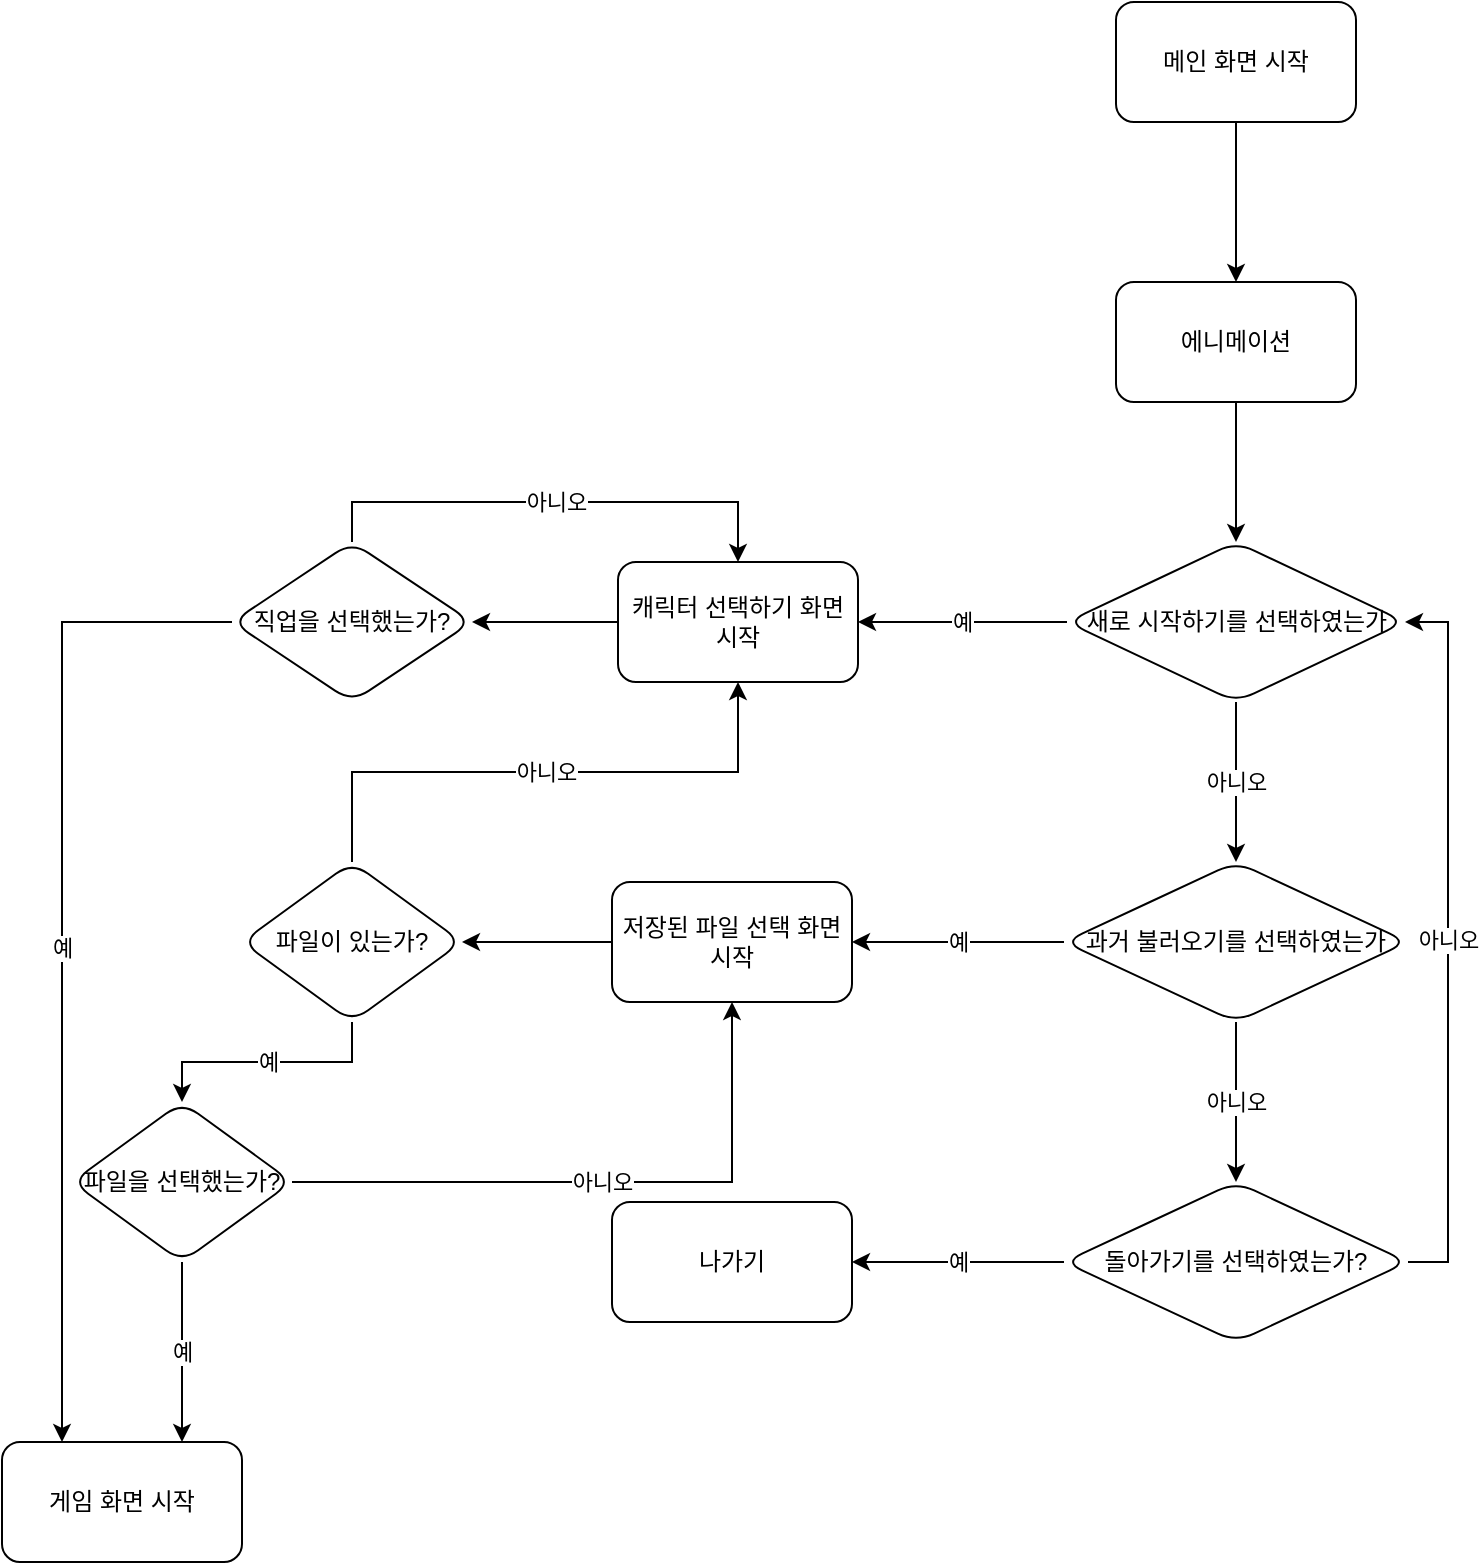 <mxfile version="24.7.8">
  <diagram id="C5RBs43oDa-KdzZeNtuy" name="Page-1">
    <mxGraphModel dx="1883" dy="1149" grid="1" gridSize="10" guides="1" tooltips="1" connect="1" arrows="1" fold="1" page="1" pageScale="1" pageWidth="827" pageHeight="1169" math="0" shadow="0">
      <root>
        <mxCell id="WIyWlLk6GJQsqaUBKTNV-0" />
        <mxCell id="WIyWlLk6GJQsqaUBKTNV-1" parent="WIyWlLk6GJQsqaUBKTNV-0" />
        <mxCell id="aiz9NVA0Y3OCllCTxsPK-2" value="" style="edgeStyle=orthogonalEdgeStyle;rounded=0;orthogonalLoop=1;jettySize=auto;html=1;" edge="1" parent="WIyWlLk6GJQsqaUBKTNV-1" source="aiz9NVA0Y3OCllCTxsPK-0" target="aiz9NVA0Y3OCllCTxsPK-1">
          <mxGeometry relative="1" as="geometry" />
        </mxCell>
        <mxCell id="aiz9NVA0Y3OCllCTxsPK-0" value="메인 화면 시작" style="rounded=1;whiteSpace=wrap;html=1;" vertex="1" parent="WIyWlLk6GJQsqaUBKTNV-1">
          <mxGeometry x="622" y="80" width="120" height="60" as="geometry" />
        </mxCell>
        <mxCell id="aiz9NVA0Y3OCllCTxsPK-5" value="" style="edgeStyle=orthogonalEdgeStyle;rounded=0;orthogonalLoop=1;jettySize=auto;html=1;" edge="1" parent="WIyWlLk6GJQsqaUBKTNV-1" source="aiz9NVA0Y3OCllCTxsPK-1" target="aiz9NVA0Y3OCllCTxsPK-4">
          <mxGeometry relative="1" as="geometry" />
        </mxCell>
        <mxCell id="aiz9NVA0Y3OCllCTxsPK-1" value="에니메이션" style="whiteSpace=wrap;html=1;rounded=1;" vertex="1" parent="WIyWlLk6GJQsqaUBKTNV-1">
          <mxGeometry x="622" y="220" width="120" height="60" as="geometry" />
        </mxCell>
        <mxCell id="aiz9NVA0Y3OCllCTxsPK-7" value="예" style="edgeStyle=orthogonalEdgeStyle;rounded=0;orthogonalLoop=1;jettySize=auto;html=1;" edge="1" parent="WIyWlLk6GJQsqaUBKTNV-1" source="aiz9NVA0Y3OCllCTxsPK-4" target="aiz9NVA0Y3OCllCTxsPK-6">
          <mxGeometry relative="1" as="geometry" />
        </mxCell>
        <mxCell id="aiz9NVA0Y3OCllCTxsPK-9" value="아니오" style="edgeStyle=orthogonalEdgeStyle;rounded=0;orthogonalLoop=1;jettySize=auto;html=1;" edge="1" parent="WIyWlLk6GJQsqaUBKTNV-1" source="aiz9NVA0Y3OCllCTxsPK-4" target="aiz9NVA0Y3OCllCTxsPK-8">
          <mxGeometry relative="1" as="geometry" />
        </mxCell>
        <mxCell id="aiz9NVA0Y3OCllCTxsPK-4" value="새로 시작하기를 선택하였는가" style="rhombus;whiteSpace=wrap;html=1;rounded=1;" vertex="1" parent="WIyWlLk6GJQsqaUBKTNV-1">
          <mxGeometry x="597.5" y="350" width="169" height="80" as="geometry" />
        </mxCell>
        <mxCell id="aiz9NVA0Y3OCllCTxsPK-18" value="" style="edgeStyle=orthogonalEdgeStyle;rounded=0;orthogonalLoop=1;jettySize=auto;html=1;" edge="1" parent="WIyWlLk6GJQsqaUBKTNV-1" source="aiz9NVA0Y3OCllCTxsPK-6" target="aiz9NVA0Y3OCllCTxsPK-17">
          <mxGeometry relative="1" as="geometry" />
        </mxCell>
        <mxCell id="aiz9NVA0Y3OCllCTxsPK-6" value="캐릭터 선택하기 화면&lt;div&gt;시작&lt;/div&gt;" style="whiteSpace=wrap;html=1;rounded=1;" vertex="1" parent="WIyWlLk6GJQsqaUBKTNV-1">
          <mxGeometry x="373" y="360" width="120" height="60" as="geometry" />
        </mxCell>
        <mxCell id="aiz9NVA0Y3OCllCTxsPK-11" value="예" style="edgeStyle=orthogonalEdgeStyle;rounded=0;orthogonalLoop=1;jettySize=auto;html=1;" edge="1" parent="WIyWlLk6GJQsqaUBKTNV-1" source="aiz9NVA0Y3OCllCTxsPK-8" target="aiz9NVA0Y3OCllCTxsPK-10">
          <mxGeometry relative="1" as="geometry" />
        </mxCell>
        <mxCell id="aiz9NVA0Y3OCllCTxsPK-13" value="아니오" style="edgeStyle=orthogonalEdgeStyle;rounded=0;orthogonalLoop=1;jettySize=auto;html=1;" edge="1" parent="WIyWlLk6GJQsqaUBKTNV-1" source="aiz9NVA0Y3OCllCTxsPK-8" target="aiz9NVA0Y3OCllCTxsPK-12">
          <mxGeometry relative="1" as="geometry" />
        </mxCell>
        <mxCell id="aiz9NVA0Y3OCllCTxsPK-8" value="과거 불러오기를 선택하였는가" style="rhombus;whiteSpace=wrap;html=1;rounded=1;" vertex="1" parent="WIyWlLk6GJQsqaUBKTNV-1">
          <mxGeometry x="596" y="510" width="172" height="80" as="geometry" />
        </mxCell>
        <mxCell id="aiz9NVA0Y3OCllCTxsPK-22" value="" style="edgeStyle=orthogonalEdgeStyle;rounded=0;orthogonalLoop=1;jettySize=auto;html=1;" edge="1" parent="WIyWlLk6GJQsqaUBKTNV-1" source="aiz9NVA0Y3OCllCTxsPK-10" target="aiz9NVA0Y3OCllCTxsPK-21">
          <mxGeometry relative="1" as="geometry" />
        </mxCell>
        <mxCell id="aiz9NVA0Y3OCllCTxsPK-10" value="저장된 파일 선택 화면&lt;div&gt;시작&lt;/div&gt;" style="whiteSpace=wrap;html=1;rounded=1;" vertex="1" parent="WIyWlLk6GJQsqaUBKTNV-1">
          <mxGeometry x="370" y="520" width="120" height="60" as="geometry" />
        </mxCell>
        <mxCell id="aiz9NVA0Y3OCllCTxsPK-15" value="예" style="edgeStyle=orthogonalEdgeStyle;rounded=0;orthogonalLoop=1;jettySize=auto;html=1;" edge="1" parent="WIyWlLk6GJQsqaUBKTNV-1" source="aiz9NVA0Y3OCllCTxsPK-12" target="aiz9NVA0Y3OCllCTxsPK-14">
          <mxGeometry relative="1" as="geometry" />
        </mxCell>
        <mxCell id="aiz9NVA0Y3OCllCTxsPK-16" value="아니오" style="edgeStyle=orthogonalEdgeStyle;rounded=0;orthogonalLoop=1;jettySize=auto;html=1;exitX=1;exitY=0.5;exitDx=0;exitDy=0;entryX=1;entryY=0.5;entryDx=0;entryDy=0;" edge="1" parent="WIyWlLk6GJQsqaUBKTNV-1" source="aiz9NVA0Y3OCllCTxsPK-12" target="aiz9NVA0Y3OCllCTxsPK-4">
          <mxGeometry relative="1" as="geometry" />
        </mxCell>
        <mxCell id="aiz9NVA0Y3OCllCTxsPK-12" value="돌아가기를 선택하였는가?" style="rhombus;whiteSpace=wrap;html=1;rounded=1;" vertex="1" parent="WIyWlLk6GJQsqaUBKTNV-1">
          <mxGeometry x="596" y="670" width="172" height="80" as="geometry" />
        </mxCell>
        <mxCell id="aiz9NVA0Y3OCllCTxsPK-14" value="나가기" style="whiteSpace=wrap;html=1;rounded=1;" vertex="1" parent="WIyWlLk6GJQsqaUBKTNV-1">
          <mxGeometry x="370" y="680" width="120" height="60" as="geometry" />
        </mxCell>
        <mxCell id="aiz9NVA0Y3OCllCTxsPK-19" value="아니오" style="edgeStyle=orthogonalEdgeStyle;rounded=0;orthogonalLoop=1;jettySize=auto;html=1;exitX=0.5;exitY=0;exitDx=0;exitDy=0;entryX=0.5;entryY=0;entryDx=0;entryDy=0;" edge="1" parent="WIyWlLk6GJQsqaUBKTNV-1" source="aiz9NVA0Y3OCllCTxsPK-17" target="aiz9NVA0Y3OCllCTxsPK-6">
          <mxGeometry relative="1" as="geometry" />
        </mxCell>
        <mxCell id="aiz9NVA0Y3OCllCTxsPK-27" value="예" style="edgeStyle=orthogonalEdgeStyle;rounded=0;orthogonalLoop=1;jettySize=auto;html=1;exitX=0;exitY=0.5;exitDx=0;exitDy=0;entryX=0.25;entryY=0;entryDx=0;entryDy=0;" edge="1" parent="WIyWlLk6GJQsqaUBKTNV-1" source="aiz9NVA0Y3OCllCTxsPK-17" target="aiz9NVA0Y3OCllCTxsPK-26">
          <mxGeometry relative="1" as="geometry" />
        </mxCell>
        <mxCell id="aiz9NVA0Y3OCllCTxsPK-17" value="직업을 선택했는가?" style="rhombus;whiteSpace=wrap;html=1;rounded=1;" vertex="1" parent="WIyWlLk6GJQsqaUBKTNV-1">
          <mxGeometry x="180" y="350" width="120" height="80" as="geometry" />
        </mxCell>
        <mxCell id="aiz9NVA0Y3OCllCTxsPK-23" value="아니오" style="edgeStyle=orthogonalEdgeStyle;rounded=0;orthogonalLoop=1;jettySize=auto;html=1;exitX=0.5;exitY=0;exitDx=0;exitDy=0;entryX=0.5;entryY=1;entryDx=0;entryDy=0;" edge="1" parent="WIyWlLk6GJQsqaUBKTNV-1" source="aiz9NVA0Y3OCllCTxsPK-21" target="aiz9NVA0Y3OCllCTxsPK-6">
          <mxGeometry relative="1" as="geometry" />
        </mxCell>
        <mxCell id="aiz9NVA0Y3OCllCTxsPK-25" value="예" style="edgeStyle=orthogonalEdgeStyle;rounded=0;orthogonalLoop=1;jettySize=auto;html=1;" edge="1" parent="WIyWlLk6GJQsqaUBKTNV-1" source="aiz9NVA0Y3OCllCTxsPK-21" target="aiz9NVA0Y3OCllCTxsPK-24">
          <mxGeometry relative="1" as="geometry">
            <Array as="points">
              <mxPoint x="240" y="610" />
            </Array>
          </mxGeometry>
        </mxCell>
        <mxCell id="aiz9NVA0Y3OCllCTxsPK-21" value="파일이 있는가?" style="rhombus;whiteSpace=wrap;html=1;rounded=1;" vertex="1" parent="WIyWlLk6GJQsqaUBKTNV-1">
          <mxGeometry x="185" y="510" width="110" height="80" as="geometry" />
        </mxCell>
        <mxCell id="aiz9NVA0Y3OCllCTxsPK-28" value="예" style="edgeStyle=orthogonalEdgeStyle;rounded=0;orthogonalLoop=1;jettySize=auto;html=1;exitX=0.5;exitY=1;exitDx=0;exitDy=0;entryX=0.75;entryY=0;entryDx=0;entryDy=0;" edge="1" parent="WIyWlLk6GJQsqaUBKTNV-1" source="aiz9NVA0Y3OCllCTxsPK-24" target="aiz9NVA0Y3OCllCTxsPK-26">
          <mxGeometry relative="1" as="geometry" />
        </mxCell>
        <mxCell id="aiz9NVA0Y3OCllCTxsPK-29" value="아니오" style="edgeStyle=orthogonalEdgeStyle;rounded=0;orthogonalLoop=1;jettySize=auto;html=1;exitX=1;exitY=0.5;exitDx=0;exitDy=0;entryX=0.5;entryY=1;entryDx=0;entryDy=0;" edge="1" parent="WIyWlLk6GJQsqaUBKTNV-1" source="aiz9NVA0Y3OCllCTxsPK-24" target="aiz9NVA0Y3OCllCTxsPK-10">
          <mxGeometry relative="1" as="geometry" />
        </mxCell>
        <mxCell id="aiz9NVA0Y3OCllCTxsPK-24" value="파일을 선택했는가?" style="rhombus;whiteSpace=wrap;html=1;rounded=1;" vertex="1" parent="WIyWlLk6GJQsqaUBKTNV-1">
          <mxGeometry x="100" y="630" width="110" height="80" as="geometry" />
        </mxCell>
        <mxCell id="aiz9NVA0Y3OCllCTxsPK-26" value="게임 화면 시작" style="rounded=1;whiteSpace=wrap;html=1;" vertex="1" parent="WIyWlLk6GJQsqaUBKTNV-1">
          <mxGeometry x="65" y="800" width="120" height="60" as="geometry" />
        </mxCell>
      </root>
    </mxGraphModel>
  </diagram>
</mxfile>
